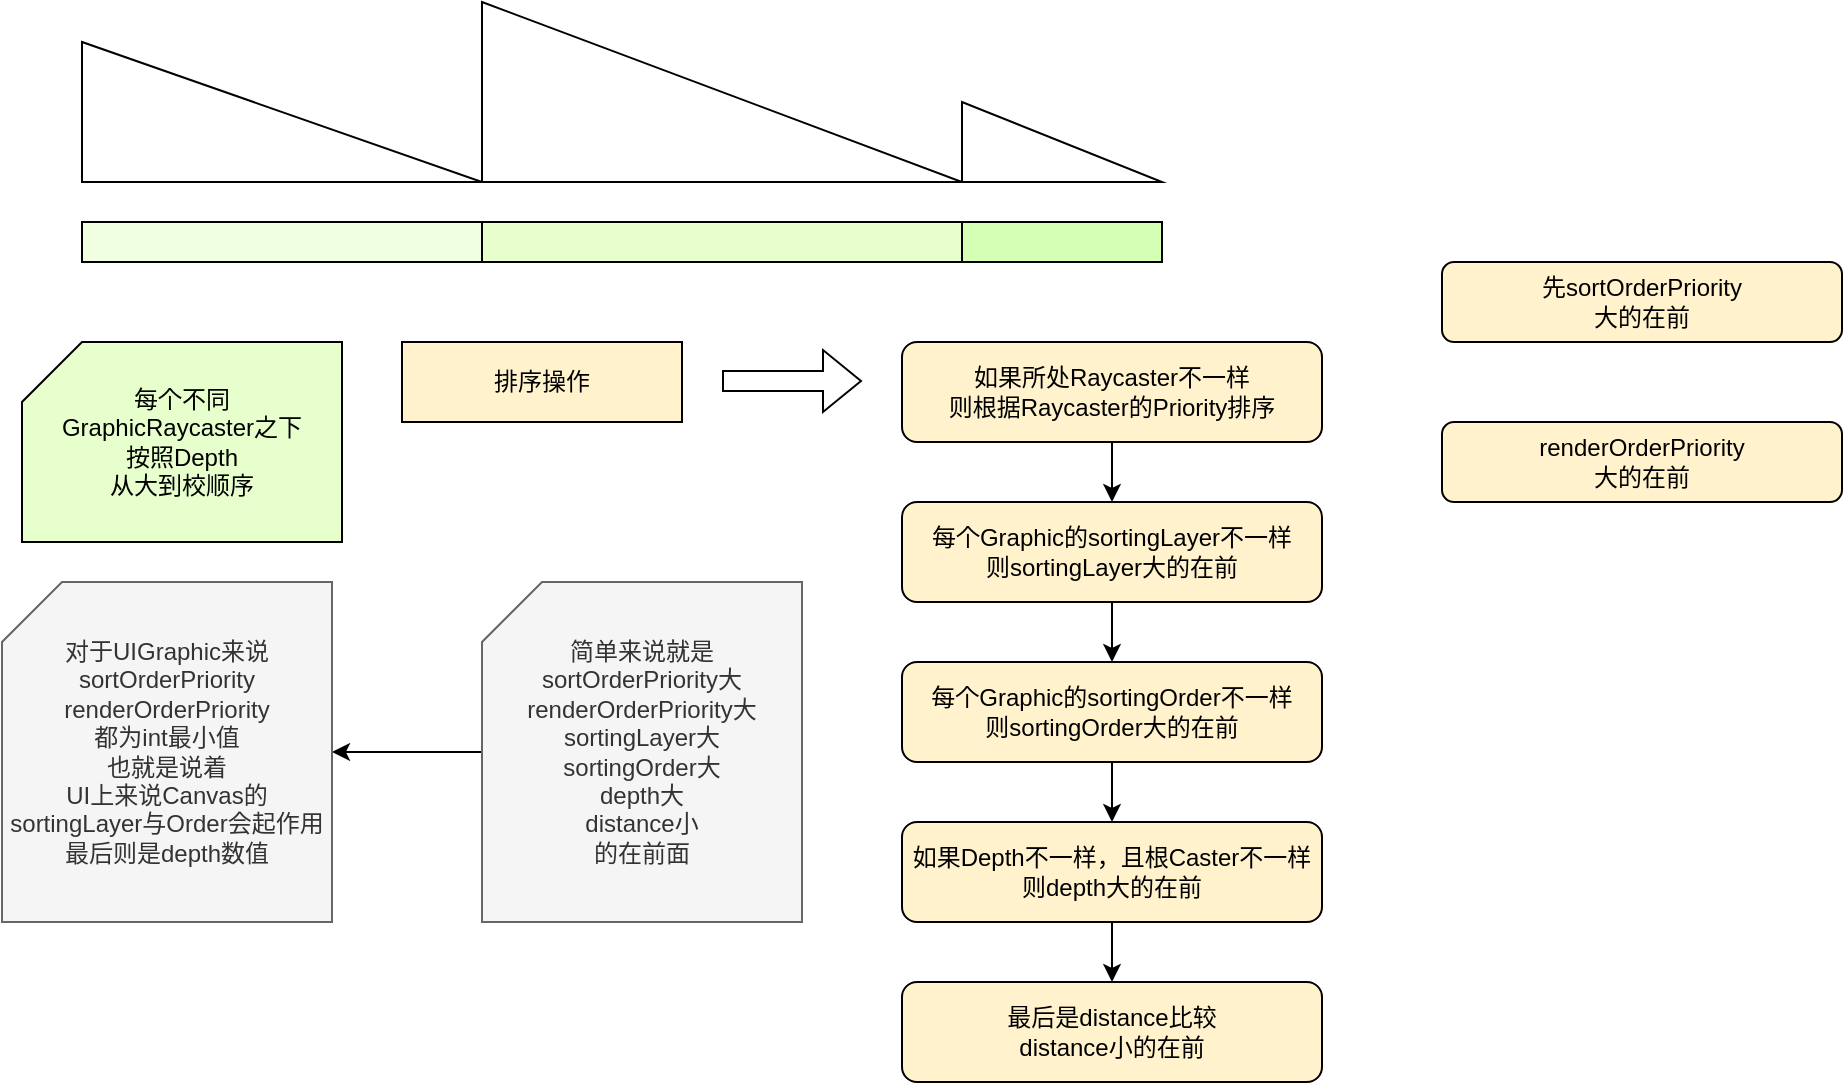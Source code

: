 <mxfile version="24.6.4" type="device">
  <diagram name="第 1 页" id="i155XpjpAGYcklPSrtU9">
    <mxGraphModel dx="954" dy="717" grid="1" gridSize="10" guides="1" tooltips="1" connect="1" arrows="1" fold="1" page="1" pageScale="1" pageWidth="827" pageHeight="1169" math="0" shadow="0">
      <root>
        <mxCell id="0" />
        <mxCell id="1" parent="0" />
        <mxCell id="3Ja_LOS7y_dYVr39EOJi-1" value="" style="verticalLabelPosition=bottom;verticalAlign=top;html=1;shape=mxgraph.basic.orthogonal_triangle" vertex="1" parent="1">
          <mxGeometry x="80" y="290" width="200" height="70" as="geometry" />
        </mxCell>
        <mxCell id="3Ja_LOS7y_dYVr39EOJi-2" value="" style="rounded=0;whiteSpace=wrap;html=1;fillColor=#F0FFE0;" vertex="1" parent="1">
          <mxGeometry x="80" y="380" width="200" height="20" as="geometry" />
        </mxCell>
        <mxCell id="3Ja_LOS7y_dYVr39EOJi-3" value="" style="rounded=0;whiteSpace=wrap;html=1;fillColor=#E6FFCC;" vertex="1" parent="1">
          <mxGeometry x="280" y="380" width="240" height="20" as="geometry" />
        </mxCell>
        <mxCell id="3Ja_LOS7y_dYVr39EOJi-4" value="" style="rounded=0;whiteSpace=wrap;html=1;fillColor=#D5FFB5;" vertex="1" parent="1">
          <mxGeometry x="520" y="380" width="100" height="20" as="geometry" />
        </mxCell>
        <mxCell id="3Ja_LOS7y_dYVr39EOJi-5" value="" style="verticalLabelPosition=bottom;verticalAlign=top;html=1;shape=mxgraph.basic.orthogonal_triangle" vertex="1" parent="1">
          <mxGeometry x="280" y="270" width="240" height="90" as="geometry" />
        </mxCell>
        <mxCell id="3Ja_LOS7y_dYVr39EOJi-6" value="" style="verticalLabelPosition=bottom;verticalAlign=top;html=1;shape=mxgraph.basic.orthogonal_triangle" vertex="1" parent="1">
          <mxGeometry x="520" y="320" width="100" height="40" as="geometry" />
        </mxCell>
        <mxCell id="3Ja_LOS7y_dYVr39EOJi-8" value="&lt;span style=&quot;text-wrap: nowrap;&quot;&gt;每个不同&lt;/span&gt;&lt;br style=&quot;text-wrap: nowrap;&quot;&gt;&lt;span style=&quot;text-wrap: nowrap;&quot;&gt;GraphicRaycaster之下&lt;/span&gt;&lt;br style=&quot;text-wrap: nowrap;&quot;&gt;&lt;span style=&quot;text-wrap: nowrap;&quot;&gt;按照Depth&lt;/span&gt;&lt;br style=&quot;text-wrap: nowrap;&quot;&gt;&lt;span style=&quot;text-wrap: nowrap;&quot;&gt;从大到校顺序&lt;/span&gt;" style="shape=card;whiteSpace=wrap;html=1;fillColor=#E6FFCC;" vertex="1" parent="1">
          <mxGeometry x="50" y="440" width="160" height="100" as="geometry" />
        </mxCell>
        <mxCell id="3Ja_LOS7y_dYVr39EOJi-9" value="排序操作" style="rounded=0;whiteSpace=wrap;html=1;fillColor=#FFF2CC;" vertex="1" parent="1">
          <mxGeometry x="240" y="440" width="140" height="40" as="geometry" />
        </mxCell>
        <mxCell id="3Ja_LOS7y_dYVr39EOJi-10" value="" style="shape=flexArrow;endArrow=classic;html=1;rounded=0;" edge="1" parent="1">
          <mxGeometry width="50" height="50" relative="1" as="geometry">
            <mxPoint x="400" y="459.5" as="sourcePoint" />
            <mxPoint x="470" y="459.5" as="targetPoint" />
          </mxGeometry>
        </mxCell>
        <mxCell id="3Ja_LOS7y_dYVr39EOJi-15" style="edgeStyle=orthogonalEdgeStyle;rounded=0;orthogonalLoop=1;jettySize=auto;html=1;" edge="1" parent="1" source="3Ja_LOS7y_dYVr39EOJi-11" target="3Ja_LOS7y_dYVr39EOJi-14">
          <mxGeometry relative="1" as="geometry" />
        </mxCell>
        <mxCell id="3Ja_LOS7y_dYVr39EOJi-11" value="如果所处Raycaster不一样&lt;br&gt;则根据Raycaster的Priority排序" style="rounded=1;whiteSpace=wrap;html=1;fillColor=#FFF2CC;" vertex="1" parent="1">
          <mxGeometry x="490" y="440" width="210" height="50" as="geometry" />
        </mxCell>
        <mxCell id="3Ja_LOS7y_dYVr39EOJi-12" value="先sortOrderPriority&lt;br&gt;大的在前" style="rounded=1;whiteSpace=wrap;html=1;fillColor=#FFF2CC;" vertex="1" parent="1">
          <mxGeometry x="760" y="400" width="200" height="40" as="geometry" />
        </mxCell>
        <mxCell id="3Ja_LOS7y_dYVr39EOJi-13" value="renderOrderPriority&lt;br&gt;大的在前" style="rounded=1;whiteSpace=wrap;html=1;fillColor=#FFF2CC;" vertex="1" parent="1">
          <mxGeometry x="760" y="480" width="200" height="40" as="geometry" />
        </mxCell>
        <mxCell id="3Ja_LOS7y_dYVr39EOJi-17" style="edgeStyle=orthogonalEdgeStyle;rounded=0;orthogonalLoop=1;jettySize=auto;html=1;" edge="1" parent="1" source="3Ja_LOS7y_dYVr39EOJi-14" target="3Ja_LOS7y_dYVr39EOJi-16">
          <mxGeometry relative="1" as="geometry" />
        </mxCell>
        <mxCell id="3Ja_LOS7y_dYVr39EOJi-14" value="每个Graphic的sortingLayer不一样&lt;br&gt;则sortingLayer大的在前" style="rounded=1;whiteSpace=wrap;html=1;fillColor=#FFF2CC;" vertex="1" parent="1">
          <mxGeometry x="490" y="520" width="210" height="50" as="geometry" />
        </mxCell>
        <mxCell id="3Ja_LOS7y_dYVr39EOJi-19" style="edgeStyle=orthogonalEdgeStyle;rounded=0;orthogonalLoop=1;jettySize=auto;html=1;" edge="1" parent="1" source="3Ja_LOS7y_dYVr39EOJi-16" target="3Ja_LOS7y_dYVr39EOJi-18">
          <mxGeometry relative="1" as="geometry" />
        </mxCell>
        <mxCell id="3Ja_LOS7y_dYVr39EOJi-16" value="每个Graphic的sortingOrder不一样&lt;br&gt;则sortingOrder大的在前" style="rounded=1;whiteSpace=wrap;html=1;fillColor=#FFF2CC;" vertex="1" parent="1">
          <mxGeometry x="490" y="600" width="210" height="50" as="geometry" />
        </mxCell>
        <mxCell id="3Ja_LOS7y_dYVr39EOJi-21" style="edgeStyle=orthogonalEdgeStyle;rounded=0;orthogonalLoop=1;jettySize=auto;html=1;" edge="1" parent="1" source="3Ja_LOS7y_dYVr39EOJi-18" target="3Ja_LOS7y_dYVr39EOJi-20">
          <mxGeometry relative="1" as="geometry" />
        </mxCell>
        <mxCell id="3Ja_LOS7y_dYVr39EOJi-18" value="如果Depth不一样，且根Caster不一样&lt;br&gt;则depth大的在前" style="rounded=1;whiteSpace=wrap;html=1;fillColor=#FFF2CC;" vertex="1" parent="1">
          <mxGeometry x="490" y="680" width="210" height="50" as="geometry" />
        </mxCell>
        <mxCell id="3Ja_LOS7y_dYVr39EOJi-20" value="最后是distance比较&lt;br&gt;distance小的在前" style="rounded=1;whiteSpace=wrap;html=1;fillColor=#FFF2CC;" vertex="1" parent="1">
          <mxGeometry x="490" y="760" width="210" height="50" as="geometry" />
        </mxCell>
        <mxCell id="3Ja_LOS7y_dYVr39EOJi-24" style="edgeStyle=orthogonalEdgeStyle;rounded=0;orthogonalLoop=1;jettySize=auto;html=1;" edge="1" parent="1" source="3Ja_LOS7y_dYVr39EOJi-22" target="3Ja_LOS7y_dYVr39EOJi-23">
          <mxGeometry relative="1" as="geometry" />
        </mxCell>
        <mxCell id="3Ja_LOS7y_dYVr39EOJi-22" value="&lt;span style=&quot;text-wrap: nowrap;&quot;&gt;简单来说就是&lt;br&gt;sortOrderPriority大&lt;br&gt;renderOrderPriority大&lt;br&gt;sortingLayer大&lt;br&gt;sortingOrder大&lt;br&gt;depth大&lt;br&gt;distance小&lt;br&gt;的在前面&lt;/span&gt;" style="shape=card;whiteSpace=wrap;html=1;fillColor=#f5f5f5;strokeColor=#666666;fontColor=#333333;" vertex="1" parent="1">
          <mxGeometry x="280" y="560" width="160" height="170" as="geometry" />
        </mxCell>
        <mxCell id="3Ja_LOS7y_dYVr39EOJi-23" value="对于UIGraphic来说&lt;br&gt;sortOrderPriority&lt;br&gt;renderOrderPriority&lt;br&gt;都为int最小值&lt;br&gt;也就是说着&lt;br&gt;UI上来说Canvas的&lt;br&gt;sortingLayer与Order会起作用&lt;br&gt;最后则是depth数值" style="shape=card;whiteSpace=wrap;html=1;fillColor=#f5f5f5;strokeColor=#666666;fontColor=#333333;" vertex="1" parent="1">
          <mxGeometry x="40" y="560" width="165" height="170" as="geometry" />
        </mxCell>
      </root>
    </mxGraphModel>
  </diagram>
</mxfile>
